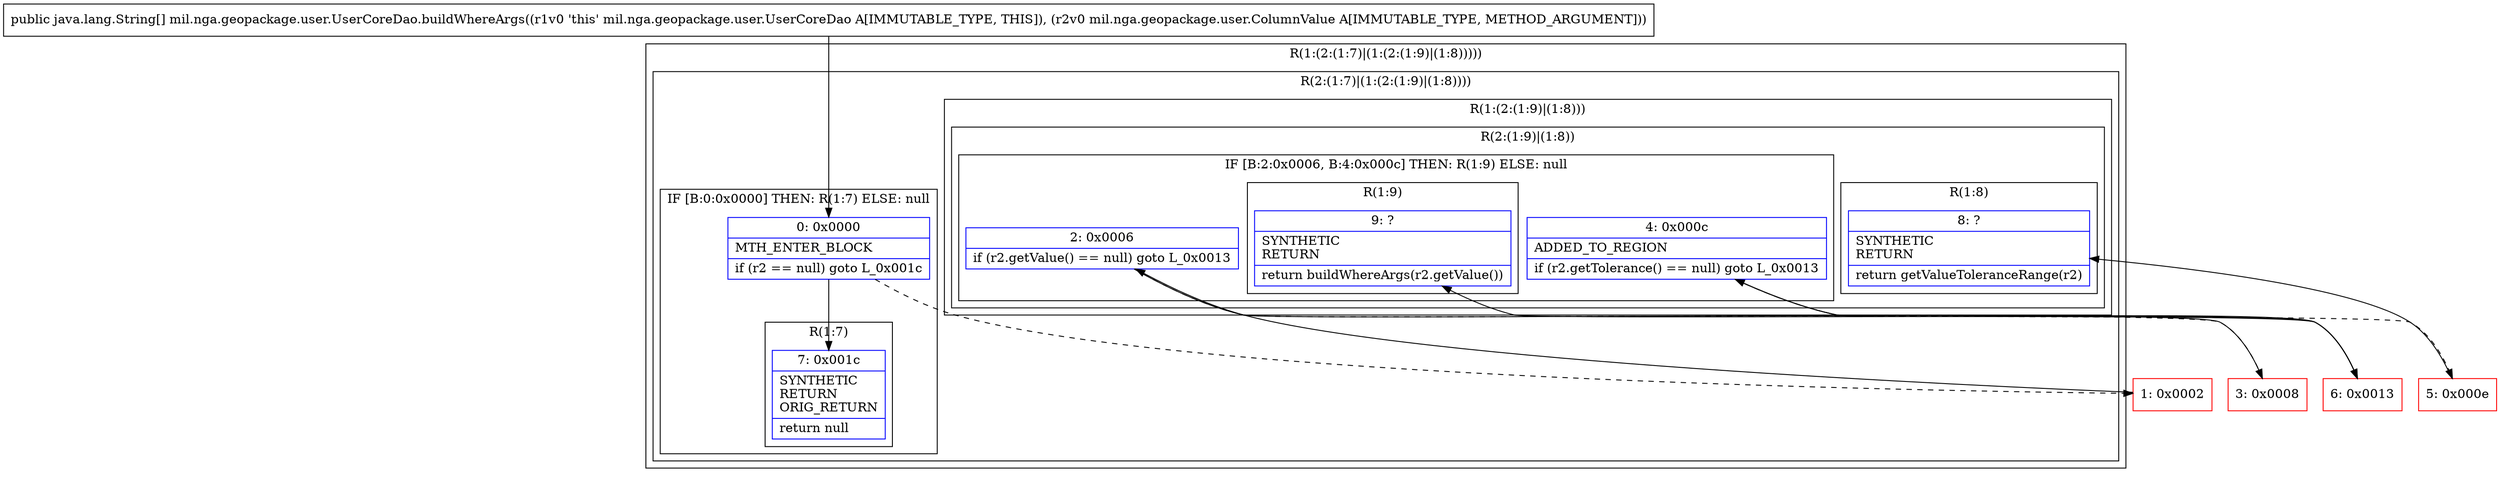 digraph "CFG formil.nga.geopackage.user.UserCoreDao.buildWhereArgs(Lmil\/nga\/geopackage\/user\/ColumnValue;)[Ljava\/lang\/String;" {
subgraph cluster_Region_787232027 {
label = "R(1:(2:(1:7)|(1:(2:(1:9)|(1:8)))))";
node [shape=record,color=blue];
subgraph cluster_Region_782912394 {
label = "R(2:(1:7)|(1:(2:(1:9)|(1:8))))";
node [shape=record,color=blue];
subgraph cluster_IfRegion_218491063 {
label = "IF [B:0:0x0000] THEN: R(1:7) ELSE: null";
node [shape=record,color=blue];
Node_0 [shape=record,label="{0\:\ 0x0000|MTH_ENTER_BLOCK\l|if (r2 == null) goto L_0x001c\l}"];
subgraph cluster_Region_788603987 {
label = "R(1:7)";
node [shape=record,color=blue];
Node_7 [shape=record,label="{7\:\ 0x001c|SYNTHETIC\lRETURN\lORIG_RETURN\l|return null\l}"];
}
}
subgraph cluster_Region_1619695685 {
label = "R(1:(2:(1:9)|(1:8)))";
node [shape=record,color=blue];
subgraph cluster_Region_478181829 {
label = "R(2:(1:9)|(1:8))";
node [shape=record,color=blue];
subgraph cluster_IfRegion_1046641330 {
label = "IF [B:2:0x0006, B:4:0x000c] THEN: R(1:9) ELSE: null";
node [shape=record,color=blue];
Node_2 [shape=record,label="{2\:\ 0x0006|if (r2.getValue() == null) goto L_0x0013\l}"];
Node_4 [shape=record,label="{4\:\ 0x000c|ADDED_TO_REGION\l|if (r2.getTolerance() == null) goto L_0x0013\l}"];
subgraph cluster_Region_417850001 {
label = "R(1:9)";
node [shape=record,color=blue];
Node_9 [shape=record,label="{9\:\ ?|SYNTHETIC\lRETURN\l|return buildWhereArgs(r2.getValue())\l}"];
}
}
subgraph cluster_Region_748358008 {
label = "R(1:8)";
node [shape=record,color=blue];
Node_8 [shape=record,label="{8\:\ ?|SYNTHETIC\lRETURN\l|return getValueToleranceRange(r2)\l}"];
}
}
}
}
}
Node_1 [shape=record,color=red,label="{1\:\ 0x0002}"];
Node_3 [shape=record,color=red,label="{3\:\ 0x0008}"];
Node_5 [shape=record,color=red,label="{5\:\ 0x000e}"];
Node_6 [shape=record,color=red,label="{6\:\ 0x0013}"];
MethodNode[shape=record,label="{public java.lang.String[] mil.nga.geopackage.user.UserCoreDao.buildWhereArgs((r1v0 'this' mil.nga.geopackage.user.UserCoreDao A[IMMUTABLE_TYPE, THIS]), (r2v0 mil.nga.geopackage.user.ColumnValue A[IMMUTABLE_TYPE, METHOD_ARGUMENT])) }"];
MethodNode -> Node_0;
Node_0 -> Node_1[style=dashed];
Node_0 -> Node_7;
Node_2 -> Node_3[style=dashed];
Node_2 -> Node_6;
Node_4 -> Node_5[style=dashed];
Node_4 -> Node_6;
Node_1 -> Node_2;
Node_3 -> Node_4;
Node_5 -> Node_8;
Node_6 -> Node_9;
}

